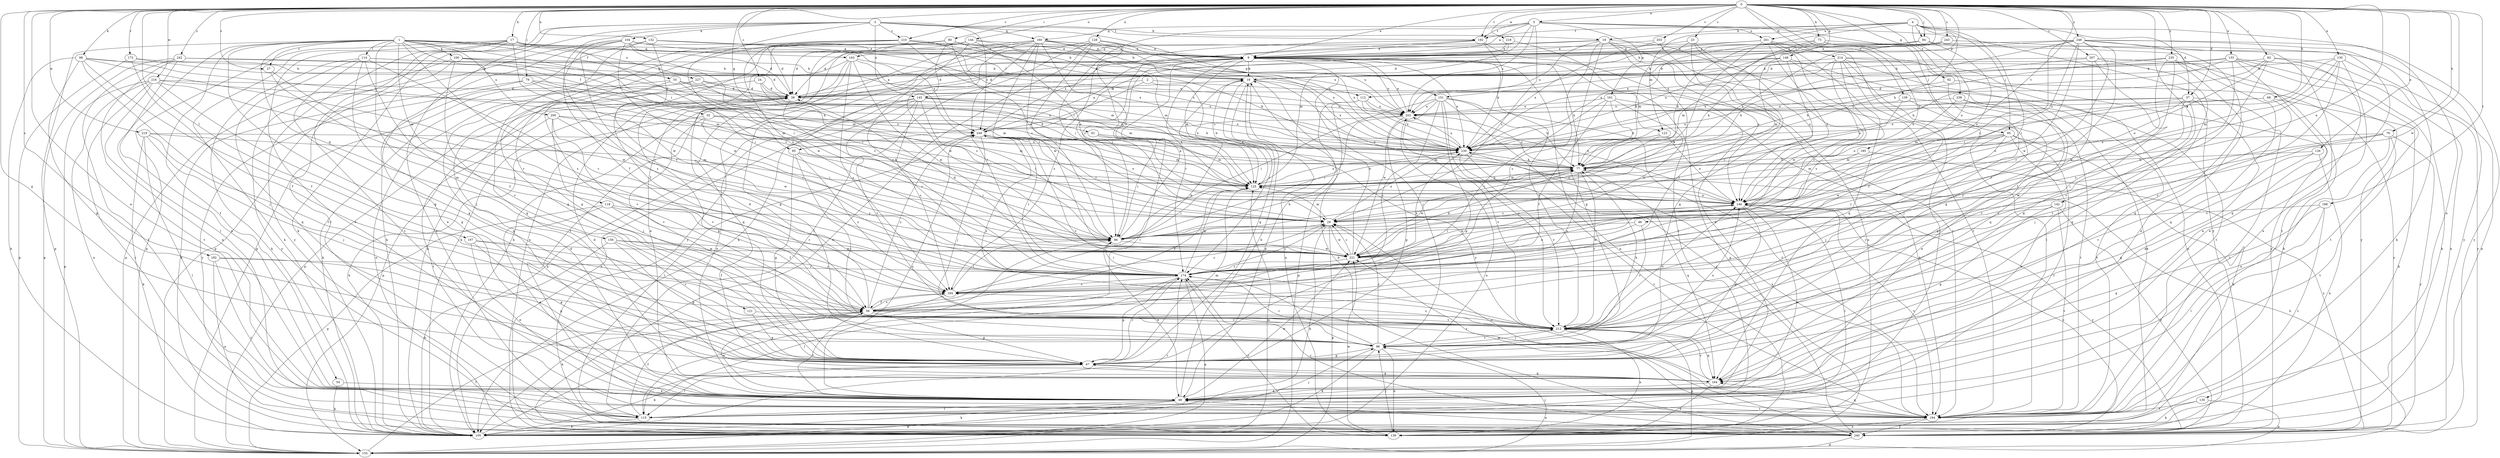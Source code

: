 strict digraph  {
0;
1;
2;
3;
4;
5;
9;
17;
18;
19;
23;
24;
27;
29;
37;
38;
46;
48;
52;
54;
55;
58;
61;
62;
67;
68;
73;
76;
77;
79;
80;
82;
85;
86;
94;
95;
96;
98;
100;
104;
105;
107;
112;
114;
115;
118;
121;
123;
125;
126;
128;
130;
132;
133;
135;
136;
139;
142;
144;
145;
146;
148;
151;
155;
156;
160;
161;
163;
164;
172;
174;
182;
184;
185;
188;
192;
194;
200;
201;
202;
203;
207;
210;
212;
214;
216;
218;
219;
221;
227;
230;
235;
238;
240;
242;
243;
248;
249;
0 -> 5  [label=a];
0 -> 9  [label=a];
0 -> 17  [label=b];
0 -> 23  [label=c];
0 -> 24  [label=c];
0 -> 27  [label=c];
0 -> 37  [label=d];
0 -> 46  [label=e];
0 -> 48  [label=e];
0 -> 61  [label=g];
0 -> 62  [label=g];
0 -> 67  [label=g];
0 -> 68  [label=h];
0 -> 73  [label=h];
0 -> 76  [label=h];
0 -> 79  [label=i];
0 -> 80  [label=i];
0 -> 82  [label=i];
0 -> 94  [label=j];
0 -> 98  [label=k];
0 -> 107  [label=l];
0 -> 112  [label=l];
0 -> 126  [label=n];
0 -> 128  [label=n];
0 -> 130  [label=n];
0 -> 132  [label=n];
0 -> 133  [label=n];
0 -> 139  [label=o];
0 -> 142  [label=o];
0 -> 144  [label=o];
0 -> 148  [label=p];
0 -> 151  [label=p];
0 -> 172  [label=r];
0 -> 182  [label=s];
0 -> 185  [label=t];
0 -> 188  [label=t];
0 -> 192  [label=t];
0 -> 203  [label=v];
0 -> 207  [label=v];
0 -> 210  [label=v];
0 -> 214  [label=w];
0 -> 216  [label=w];
0 -> 218  [label=w];
0 -> 219  [label=w];
0 -> 221  [label=w];
0 -> 235  [label=y];
0 -> 238  [label=y];
0 -> 242  [label=z];
0 -> 243  [label=z];
0 -> 248  [label=z];
1 -> 27  [label=c];
1 -> 52  [label=f];
1 -> 54  [label=f];
1 -> 55  [label=f];
1 -> 67  [label=g];
1 -> 85  [label=i];
1 -> 100  [label=k];
1 -> 112  [label=l];
1 -> 114  [label=l];
1 -> 115  [label=l];
1 -> 118  [label=m];
1 -> 121  [label=m];
1 -> 151  [label=p];
1 -> 155  [label=p];
1 -> 156  [label=q];
1 -> 184  [label=s];
1 -> 200  [label=u];
1 -> 227  [label=x];
2 -> 85  [label=i];
2 -> 123  [label=m];
2 -> 145  [label=o];
2 -> 240  [label=y];
3 -> 18  [label=b];
3 -> 58  [label=f];
3 -> 86  [label=i];
3 -> 104  [label=k];
3 -> 105  [label=k];
3 -> 115  [label=l];
3 -> 145  [label=o];
3 -> 160  [label=q];
3 -> 192  [label=t];
3 -> 210  [label=v];
3 -> 230  [label=x];
3 -> 240  [label=y];
3 -> 249  [label=z];
4 -> 18  [label=b];
4 -> 37  [label=d];
4 -> 77  [label=h];
4 -> 86  [label=i];
4 -> 94  [label=j];
4 -> 95  [label=j];
4 -> 123  [label=m];
4 -> 135  [label=n];
4 -> 146  [label=o];
4 -> 192  [label=t];
4 -> 201  [label=u];
4 -> 230  [label=x];
5 -> 9  [label=a];
5 -> 29  [label=c];
5 -> 86  [label=i];
5 -> 95  [label=j];
5 -> 125  [label=m];
5 -> 160  [label=q];
5 -> 161  [label=q];
5 -> 192  [label=t];
5 -> 201  [label=u];
5 -> 202  [label=u];
5 -> 240  [label=y];
9 -> 19  [label=b];
9 -> 38  [label=d];
9 -> 77  [label=h];
9 -> 96  [label=j];
9 -> 115  [label=l];
9 -> 125  [label=m];
9 -> 136  [label=n];
9 -> 155  [label=p];
9 -> 174  [label=r];
9 -> 202  [label=u];
9 -> 212  [label=v];
9 -> 230  [label=x];
17 -> 9  [label=a];
17 -> 48  [label=e];
17 -> 86  [label=i];
17 -> 105  [label=k];
17 -> 155  [label=p];
17 -> 163  [label=q];
17 -> 194  [label=t];
17 -> 221  [label=w];
17 -> 240  [label=y];
18 -> 67  [label=g];
18 -> 115  [label=l];
18 -> 136  [label=n];
18 -> 146  [label=o];
18 -> 163  [label=q];
18 -> 184  [label=s];
18 -> 194  [label=t];
18 -> 202  [label=u];
18 -> 249  [label=z];
19 -> 38  [label=d];
19 -> 67  [label=g];
19 -> 136  [label=n];
19 -> 146  [label=o];
19 -> 174  [label=r];
19 -> 230  [label=x];
23 -> 9  [label=a];
23 -> 58  [label=f];
23 -> 67  [label=g];
23 -> 77  [label=h];
23 -> 146  [label=o];
24 -> 29  [label=c];
24 -> 38  [label=d];
24 -> 125  [label=m];
24 -> 155  [label=p];
27 -> 174  [label=r];
27 -> 184  [label=s];
29 -> 86  [label=i];
29 -> 105  [label=k];
29 -> 125  [label=m];
29 -> 155  [label=p];
29 -> 221  [label=w];
29 -> 230  [label=x];
37 -> 48  [label=e];
37 -> 96  [label=j];
37 -> 125  [label=m];
37 -> 146  [label=o];
37 -> 194  [label=t];
37 -> 202  [label=u];
37 -> 212  [label=v];
37 -> 230  [label=x];
38 -> 9  [label=a];
38 -> 67  [label=g];
38 -> 155  [label=p];
38 -> 174  [label=r];
38 -> 202  [label=u];
46 -> 86  [label=i];
46 -> 212  [label=v];
46 -> 221  [label=w];
48 -> 19  [label=b];
48 -> 38  [label=d];
48 -> 58  [label=f];
48 -> 105  [label=k];
48 -> 115  [label=l];
48 -> 155  [label=p];
48 -> 194  [label=t];
48 -> 221  [label=w];
48 -> 249  [label=z];
52 -> 86  [label=i];
52 -> 105  [label=k];
52 -> 125  [label=m];
52 -> 212  [label=v];
52 -> 230  [label=x];
52 -> 249  [label=z];
54 -> 48  [label=e];
54 -> 105  [label=k];
55 -> 29  [label=c];
55 -> 38  [label=d];
55 -> 77  [label=h];
55 -> 105  [label=k];
55 -> 212  [label=v];
58 -> 19  [label=b];
58 -> 38  [label=d];
58 -> 48  [label=e];
58 -> 67  [label=g];
58 -> 184  [label=s];
58 -> 212  [label=v];
58 -> 249  [label=z];
61 -> 86  [label=i];
61 -> 125  [label=m];
61 -> 230  [label=x];
62 -> 38  [label=d];
62 -> 96  [label=j];
62 -> 240  [label=y];
67 -> 105  [label=k];
67 -> 115  [label=l];
67 -> 125  [label=m];
67 -> 164  [label=q];
67 -> 174  [label=r];
68 -> 105  [label=k];
68 -> 202  [label=u];
68 -> 212  [label=v];
68 -> 230  [label=x];
73 -> 9  [label=a];
73 -> 67  [label=g];
73 -> 77  [label=h];
73 -> 125  [label=m];
73 -> 146  [label=o];
73 -> 240  [label=y];
76 -> 48  [label=e];
76 -> 86  [label=i];
76 -> 194  [label=t];
76 -> 221  [label=w];
76 -> 230  [label=x];
76 -> 240  [label=y];
77 -> 125  [label=m];
77 -> 164  [label=q];
77 -> 184  [label=s];
77 -> 202  [label=u];
77 -> 212  [label=v];
77 -> 221  [label=w];
79 -> 38  [label=d];
79 -> 105  [label=k];
79 -> 125  [label=m];
79 -> 146  [label=o];
79 -> 240  [label=y];
80 -> 9  [label=a];
80 -> 38  [label=d];
80 -> 58  [label=f];
80 -> 67  [label=g];
80 -> 77  [label=h];
80 -> 146  [label=o];
80 -> 202  [label=u];
80 -> 221  [label=w];
82 -> 19  [label=b];
82 -> 48  [label=e];
82 -> 146  [label=o];
82 -> 212  [label=v];
82 -> 230  [label=x];
82 -> 240  [label=y];
85 -> 67  [label=g];
85 -> 77  [label=h];
85 -> 86  [label=i];
85 -> 96  [label=j];
85 -> 184  [label=s];
86 -> 9  [label=a];
86 -> 48  [label=e];
86 -> 77  [label=h];
86 -> 221  [label=w];
94 -> 9  [label=a];
94 -> 38  [label=d];
94 -> 77  [label=h];
94 -> 146  [label=o];
94 -> 240  [label=y];
95 -> 48  [label=e];
95 -> 96  [label=j];
95 -> 105  [label=k];
95 -> 125  [label=m];
95 -> 174  [label=r];
95 -> 194  [label=t];
95 -> 221  [label=w];
95 -> 230  [label=x];
96 -> 29  [label=c];
96 -> 67  [label=g];
96 -> 77  [label=h];
96 -> 105  [label=k];
96 -> 136  [label=n];
96 -> 146  [label=o];
96 -> 174  [label=r];
96 -> 212  [label=v];
98 -> 19  [label=b];
98 -> 58  [label=f];
98 -> 67  [label=g];
98 -> 96  [label=j];
98 -> 105  [label=k];
98 -> 125  [label=m];
98 -> 221  [label=w];
100 -> 19  [label=b];
100 -> 29  [label=c];
100 -> 125  [label=m];
100 -> 155  [label=p];
100 -> 212  [label=v];
100 -> 240  [label=y];
104 -> 9  [label=a];
104 -> 38  [label=d];
104 -> 48  [label=e];
104 -> 86  [label=i];
104 -> 155  [label=p];
104 -> 174  [label=r];
104 -> 184  [label=s];
104 -> 221  [label=w];
104 -> 230  [label=x];
105 -> 86  [label=i];
105 -> 174  [label=r];
105 -> 202  [label=u];
107 -> 48  [label=e];
107 -> 58  [label=f];
107 -> 67  [label=g];
107 -> 221  [label=w];
112 -> 48  [label=e];
112 -> 146  [label=o];
112 -> 155  [label=p];
112 -> 202  [label=u];
112 -> 230  [label=x];
114 -> 19  [label=b];
114 -> 58  [label=f];
114 -> 67  [label=g];
114 -> 96  [label=j];
114 -> 105  [label=k];
114 -> 164  [label=q];
114 -> 174  [label=r];
114 -> 202  [label=u];
115 -> 58  [label=f];
115 -> 96  [label=j];
115 -> 105  [label=k];
118 -> 29  [label=c];
118 -> 48  [label=e];
118 -> 58  [label=f];
118 -> 155  [label=p];
118 -> 174  [label=r];
121 -> 67  [label=g];
121 -> 212  [label=v];
123 -> 29  [label=c];
123 -> 125  [label=m];
123 -> 146  [label=o];
123 -> 230  [label=x];
125 -> 19  [label=b];
125 -> 58  [label=f];
125 -> 77  [label=h];
125 -> 86  [label=i];
125 -> 146  [label=o];
125 -> 230  [label=x];
126 -> 67  [label=g];
126 -> 77  [label=h];
126 -> 136  [label=n];
126 -> 212  [label=v];
128 -> 9  [label=a];
128 -> 29  [label=c];
128 -> 86  [label=i];
128 -> 105  [label=k];
128 -> 115  [label=l];
128 -> 136  [label=n];
128 -> 230  [label=x];
130 -> 19  [label=b];
130 -> 48  [label=e];
130 -> 125  [label=m];
130 -> 136  [label=n];
130 -> 212  [label=v];
130 -> 221  [label=w];
130 -> 230  [label=x];
132 -> 9  [label=a];
132 -> 105  [label=k];
132 -> 164  [label=q];
132 -> 174  [label=r];
132 -> 249  [label=z];
133 -> 19  [label=b];
133 -> 48  [label=e];
133 -> 77  [label=h];
133 -> 105  [label=k];
133 -> 136  [label=n];
133 -> 184  [label=s];
133 -> 194  [label=t];
133 -> 230  [label=x];
135 -> 105  [label=k];
135 -> 155  [label=p];
135 -> 194  [label=t];
136 -> 96  [label=j];
136 -> 146  [label=o];
136 -> 174  [label=r];
136 -> 221  [label=w];
139 -> 29  [label=c];
139 -> 48  [label=e];
139 -> 194  [label=t];
139 -> 202  [label=u];
142 -> 29  [label=c];
142 -> 67  [label=g];
142 -> 174  [label=r];
142 -> 194  [label=t];
142 -> 240  [label=y];
144 -> 9  [label=a];
144 -> 19  [label=b];
144 -> 105  [label=k];
144 -> 136  [label=n];
144 -> 146  [label=o];
144 -> 174  [label=r];
144 -> 194  [label=t];
145 -> 48  [label=e];
145 -> 77  [label=h];
145 -> 86  [label=i];
145 -> 105  [label=k];
145 -> 136  [label=n];
145 -> 184  [label=s];
145 -> 202  [label=u];
145 -> 212  [label=v];
145 -> 230  [label=x];
146 -> 29  [label=c];
146 -> 48  [label=e];
146 -> 67  [label=g];
146 -> 115  [label=l];
146 -> 194  [label=t];
146 -> 221  [label=w];
146 -> 240  [label=y];
148 -> 19  [label=b];
148 -> 29  [label=c];
148 -> 38  [label=d];
148 -> 77  [label=h];
148 -> 125  [label=m];
148 -> 164  [label=q];
148 -> 194  [label=t];
151 -> 67  [label=g];
151 -> 77  [label=h];
151 -> 86  [label=i];
151 -> 184  [label=s];
151 -> 194  [label=t];
151 -> 202  [label=u];
151 -> 212  [label=v];
151 -> 221  [label=w];
151 -> 240  [label=y];
155 -> 58  [label=f];
155 -> 77  [label=h];
155 -> 96  [label=j];
155 -> 125  [label=m];
156 -> 67  [label=g];
156 -> 105  [label=k];
156 -> 184  [label=s];
156 -> 212  [label=v];
156 -> 221  [label=w];
160 -> 9  [label=a];
160 -> 19  [label=b];
160 -> 29  [label=c];
160 -> 67  [label=g];
160 -> 105  [label=k];
160 -> 125  [label=m];
160 -> 146  [label=o];
160 -> 174  [label=r];
160 -> 221  [label=w];
160 -> 230  [label=x];
160 -> 240  [label=y];
161 -> 58  [label=f];
161 -> 77  [label=h];
161 -> 174  [label=r];
161 -> 194  [label=t];
161 -> 202  [label=u];
161 -> 221  [label=w];
163 -> 19  [label=b];
163 -> 29  [label=c];
163 -> 48  [label=e];
163 -> 105  [label=k];
163 -> 164  [label=q];
163 -> 184  [label=s];
163 -> 221  [label=w];
164 -> 38  [label=d];
164 -> 48  [label=e];
164 -> 67  [label=g];
164 -> 136  [label=n];
164 -> 174  [label=r];
164 -> 212  [label=v];
172 -> 19  [label=b];
172 -> 58  [label=f];
172 -> 77  [label=h];
172 -> 155  [label=p];
174 -> 29  [label=c];
174 -> 67  [label=g];
174 -> 86  [label=i];
174 -> 115  [label=l];
174 -> 125  [label=m];
174 -> 146  [label=o];
174 -> 155  [label=p];
174 -> 184  [label=s];
174 -> 230  [label=x];
182 -> 67  [label=g];
182 -> 136  [label=n];
182 -> 174  [label=r];
182 -> 194  [label=t];
184 -> 29  [label=c];
184 -> 58  [label=f];
184 -> 86  [label=i];
184 -> 105  [label=k];
185 -> 77  [label=h];
185 -> 125  [label=m];
185 -> 240  [label=y];
188 -> 29  [label=c];
188 -> 115  [label=l];
188 -> 164  [label=q];
188 -> 194  [label=t];
192 -> 9  [label=a];
192 -> 86  [label=i];
192 -> 184  [label=s];
192 -> 194  [label=t];
192 -> 230  [label=x];
194 -> 29  [label=c];
194 -> 136  [label=n];
194 -> 164  [label=q];
194 -> 221  [label=w];
194 -> 230  [label=x];
194 -> 240  [label=y];
200 -> 86  [label=i];
200 -> 96  [label=j];
200 -> 194  [label=t];
200 -> 212  [label=v];
200 -> 221  [label=w];
200 -> 249  [label=z];
201 -> 9  [label=a];
201 -> 38  [label=d];
201 -> 86  [label=i];
201 -> 115  [label=l];
201 -> 146  [label=o];
201 -> 164  [label=q];
201 -> 184  [label=s];
202 -> 9  [label=a];
202 -> 67  [label=g];
202 -> 86  [label=i];
202 -> 212  [label=v];
202 -> 249  [label=z];
203 -> 9  [label=a];
203 -> 174  [label=r];
203 -> 230  [label=x];
207 -> 19  [label=b];
207 -> 67  [label=g];
207 -> 77  [label=h];
207 -> 105  [label=k];
207 -> 164  [label=q];
207 -> 212  [label=v];
210 -> 9  [label=a];
210 -> 38  [label=d];
210 -> 67  [label=g];
210 -> 125  [label=m];
210 -> 155  [label=p];
210 -> 202  [label=u];
210 -> 221  [label=w];
210 -> 230  [label=x];
212 -> 96  [label=j];
212 -> 136  [label=n];
212 -> 146  [label=o];
212 -> 155  [label=p];
212 -> 164  [label=q];
212 -> 184  [label=s];
212 -> 249  [label=z];
214 -> 19  [label=b];
214 -> 58  [label=f];
214 -> 105  [label=k];
214 -> 115  [label=l];
214 -> 136  [label=n];
214 -> 146  [label=o];
214 -> 202  [label=u];
214 -> 221  [label=w];
214 -> 240  [label=y];
216 -> 38  [label=d];
216 -> 48  [label=e];
216 -> 67  [label=g];
216 -> 86  [label=i];
216 -> 136  [label=n];
216 -> 155  [label=p];
216 -> 230  [label=x];
216 -> 240  [label=y];
218 -> 9  [label=a];
218 -> 48  [label=e];
218 -> 249  [label=z];
219 -> 58  [label=f];
219 -> 96  [label=j];
219 -> 105  [label=k];
219 -> 115  [label=l];
219 -> 125  [label=m];
219 -> 230  [label=x];
221 -> 19  [label=b];
221 -> 29  [label=c];
221 -> 38  [label=d];
221 -> 77  [label=h];
221 -> 174  [label=r];
227 -> 38  [label=d];
227 -> 77  [label=h];
227 -> 125  [label=m];
227 -> 136  [label=n];
227 -> 164  [label=q];
230 -> 77  [label=h];
230 -> 194  [label=t];
230 -> 202  [label=u];
230 -> 212  [label=v];
235 -> 19  [label=b];
235 -> 48  [label=e];
235 -> 58  [label=f];
235 -> 77  [label=h];
235 -> 164  [label=q];
235 -> 212  [label=v];
238 -> 67  [label=g];
238 -> 146  [label=o];
238 -> 194  [label=t];
238 -> 202  [label=u];
240 -> 19  [label=b];
240 -> 48  [label=e];
240 -> 155  [label=p];
240 -> 174  [label=r];
242 -> 19  [label=b];
242 -> 38  [label=d];
242 -> 48  [label=e];
242 -> 115  [label=l];
242 -> 155  [label=p];
242 -> 194  [label=t];
243 -> 9  [label=a];
243 -> 38  [label=d];
243 -> 164  [label=q];
243 -> 230  [label=x];
248 -> 9  [label=a];
248 -> 19  [label=b];
248 -> 29  [label=c];
248 -> 58  [label=f];
248 -> 86  [label=i];
248 -> 105  [label=k];
248 -> 164  [label=q];
248 -> 174  [label=r];
248 -> 194  [label=t];
248 -> 221  [label=w];
248 -> 230  [label=x];
248 -> 240  [label=y];
249 -> 9  [label=a];
249 -> 29  [label=c];
249 -> 96  [label=j];
249 -> 115  [label=l];
249 -> 125  [label=m];
249 -> 146  [label=o];
249 -> 174  [label=r];
249 -> 212  [label=v];
249 -> 230  [label=x];
}

